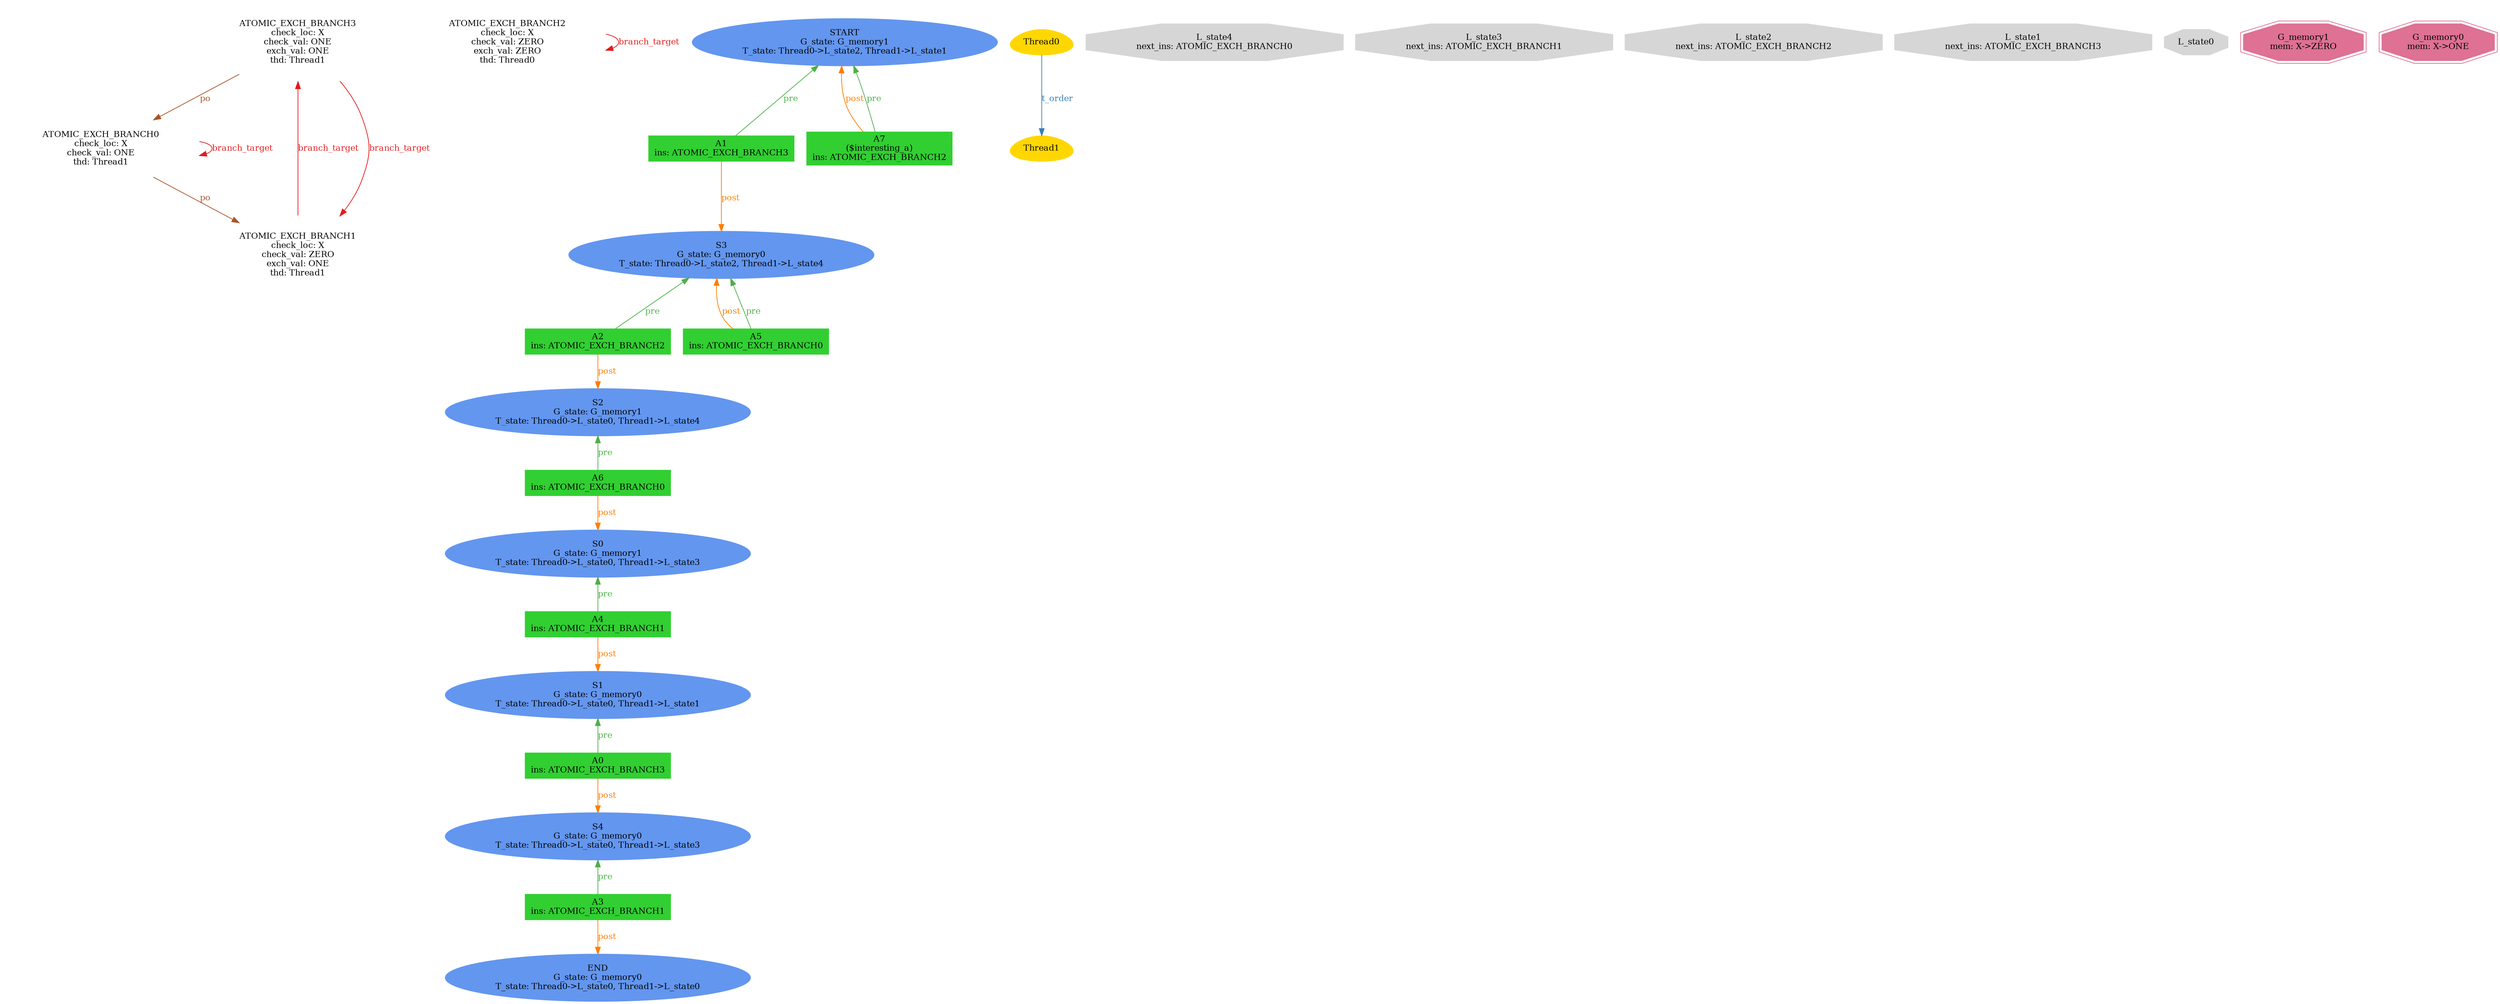 digraph "graph" {
graph [fontsize=12]
node [fontsize=12]
edge [fontsize=12]
rankdir=TB;
"N22" -> "N22" [uuid = "<ATOMIC_EXCH_BRANCH0, ATOMIC_EXCH_BRANCH0>", color = "#e41a1c", fontcolor = "#e41a1c", style = "solid", label = "branch_target", dir = "forward", weight = "1"]
"N25" -> "N21" [uuid = "<ATOMIC_EXCH_BRANCH1, ATOMIC_EXCH_BRANCH3>", color = "#e41a1c", fontcolor = "#e41a1c", style = "solid", label = "branch_target", dir = "back", weight = "1"]
"N19" -> "N19" [uuid = "<ATOMIC_EXCH_BRANCH2, ATOMIC_EXCH_BRANCH2>", color = "#e41a1c", fontcolor = "#e41a1c", style = "solid", label = "branch_target", dir = "forward", weight = "1"]
"N25" -> "N21" [uuid = "<ATOMIC_EXCH_BRANCH3, ATOMIC_EXCH_BRANCH1>", color = "#e41a1c", fontcolor = "#e41a1c", style = "solid", label = "branch_target", dir = "forward", weight = "1"]
"N22" -> "N21" [uuid = "<ATOMIC_EXCH_BRANCH0, ATOMIC_EXCH_BRANCH1>", color = "#a65628", fontcolor = "#a65628", style = "solid", label = "po", dir = "forward", weight = "1"]
"N25" -> "N22" [uuid = "<ATOMIC_EXCH_BRANCH3, ATOMIC_EXCH_BRANCH0>", color = "#a65628", fontcolor = "#a65628", style = "solid", label = "po", dir = "forward", weight = "1"]
"N12" -> "N11" [uuid = "<A0, S4>", color = "#ff7f00", fontcolor = "#ff7f00", style = "solid", label = "post", dir = "forward", weight = "1"]
"N26" -> "N24" [uuid = "<A1, S3>", color = "#ff7f00", fontcolor = "#ff7f00", style = "solid", label = "post", dir = "forward", weight = "1"]
"N18" -> "N17" [uuid = "<A2, S2>", color = "#ff7f00", fontcolor = "#ff7f00", style = "solid", label = "post", dir = "forward", weight = "1"]
"N10" -> "N9" [uuid = "<A3, END>", color = "#ff7f00", fontcolor = "#ff7f00", style = "solid", label = "post", dir = "forward", weight = "1"]
"N14" -> "N13" [uuid = "<A4, S1>", color = "#ff7f00", fontcolor = "#ff7f00", style = "solid", label = "post", dir = "forward", weight = "1"]
"N24" -> "N23" [uuid = "<A5, S3>", color = "#ff7f00", fontcolor = "#ff7f00", style = "solid", label = "post", dir = "back", weight = "1"]
"N16" -> "N15" [uuid = "<A6, S0>", color = "#ff7f00", fontcolor = "#ff7f00", style = "solid", label = "post", dir = "forward", weight = "1"]
"N27" -> "N20" [uuid = "<A7, START>", color = "#ff7f00", fontcolor = "#ff7f00", style = "solid", label = "post", dir = "back", weight = "1"]
"N13" -> "N12" [uuid = "<A0, S1>", color = "#4daf4a", fontcolor = "#4daf4a", style = "solid", label = "pre", dir = "back", weight = "1"]
"N27" -> "N26" [uuid = "<A1, START>", color = "#4daf4a", fontcolor = "#4daf4a", style = "solid", label = "pre", dir = "back", weight = "1"]
"N24" -> "N18" [uuid = "<A2, S3>", color = "#4daf4a", fontcolor = "#4daf4a", style = "solid", label = "pre", dir = "back", weight = "1"]
"N11" -> "N10" [uuid = "<A3, S4>", color = "#4daf4a", fontcolor = "#4daf4a", style = "solid", label = "pre", dir = "back", weight = "1"]
"N15" -> "N14" [uuid = "<A4, S0>", color = "#4daf4a", fontcolor = "#4daf4a", style = "solid", label = "pre", dir = "back", weight = "1"]
"N24" -> "N23" [uuid = "<A5, S3>", color = "#4daf4a", fontcolor = "#4daf4a", style = "solid", label = "pre", dir = "back", weight = "1"]
"N17" -> "N16" [uuid = "<A6, S2>", color = "#4daf4a", fontcolor = "#4daf4a", style = "solid", label = "pre", dir = "back", weight = "1"]
"N27" -> "N20" [uuid = "<A7, START>", color = "#4daf4a", fontcolor = "#4daf4a", style = "solid", label = "pre", dir = "back", weight = "1"]
"N8" -> "N7" [uuid = "<Thread0, Thread1>", color = "#377eb8", fontcolor = "#377eb8", style = "solid", label = "t_order", dir = "forward", weight = "1"]
"N0" [uuid="L_state4", label="L_state4\nnext_ins: ATOMIC_EXCH_BRANCH0", color="#d6d6d6", fontcolor = "#000000", shape = "octagon", style = "filled, solid"]
"N1" [uuid="L_state3", label="L_state3\nnext_ins: ATOMIC_EXCH_BRANCH1", color="#d6d6d6", fontcolor = "#000000", shape = "octagon", style = "filled, solid"]
"N2" [uuid="L_state2", label="L_state2\nnext_ins: ATOMIC_EXCH_BRANCH2", color="#d6d6d6", fontcolor = "#000000", shape = "octagon", style = "filled, solid"]
"N3" [uuid="L_state1", label="L_state1\nnext_ins: ATOMIC_EXCH_BRANCH3", color="#d6d6d6", fontcolor = "#000000", shape = "octagon", style = "filled, solid"]
"N4" [uuid="L_state0", label="L_state0", color="#d6d6d6", fontcolor = "#000000", shape = "octagon", style = "filled, solid"]
"N5" [uuid="G_memory1", label="G_memory1\nmem: X->ZERO", color="#de7194", fontcolor = "#000000", shape = "doubleoctagon", style = "filled, solid"]
"N6" [uuid="G_memory0", label="G_memory0\nmem: X->ONE", color="#de7194", fontcolor = "#000000", shape = "doubleoctagon", style = "filled, solid"]
"N7" [uuid="Thread1", label="Thread1", color="#ffd700", fontcolor = "#000000", shape = "egg", style = "filled, solid"]
"N8" [uuid="Thread0", label="Thread0", color="#ffd700", fontcolor = "#000000", shape = "egg", style = "filled, solid"]
"N9" [uuid="END", label="END\nG_state: G_memory0\nT_state: Thread0->L_state0, Thread1->L_state0", color="#6396ef", fontcolor = "#000000", shape = "ellipse", style = "filled, solid"]
"N10" [uuid="A3", label="A3\nins: ATOMIC_EXCH_BRANCH1", color="#31cf31", fontcolor = "#000000", shape = "box", style = "filled, solid"]
"N11" [uuid="S4", label="S4\nG_state: G_memory0\nT_state: Thread0->L_state0, Thread1->L_state3", color="#6396ef", fontcolor = "#000000", shape = "ellipse", style = "filled, solid"]
"N12" [uuid="A0", label="A0\nins: ATOMIC_EXCH_BRANCH3", color="#31cf31", fontcolor = "#000000", shape = "box", style = "filled, solid"]
"N13" [uuid="S1", label="S1\nG_state: G_memory0\nT_state: Thread0->L_state0, Thread1->L_state1", color="#6396ef", fontcolor = "#000000", shape = "ellipse", style = "filled, solid"]
"N14" [uuid="A4", label="A4\nins: ATOMIC_EXCH_BRANCH1", color="#31cf31", fontcolor = "#000000", shape = "box", style = "filled, solid"]
"N15" [uuid="S0", label="S0\nG_state: G_memory1\nT_state: Thread0->L_state0, Thread1->L_state3", color="#6396ef", fontcolor = "#000000", shape = "ellipse", style = "filled, solid"]
"N16" [uuid="A6", label="A6\nins: ATOMIC_EXCH_BRANCH0", color="#31cf31", fontcolor = "#000000", shape = "box", style = "filled, solid"]
"N17" [uuid="S2", label="S2\nG_state: G_memory1\nT_state: Thread0->L_state0, Thread1->L_state4", color="#6396ef", fontcolor = "#000000", shape = "ellipse", style = "filled, solid"]
"N18" [uuid="A2", label="A2\nins: ATOMIC_EXCH_BRANCH2", color="#31cf31", fontcolor = "#000000", shape = "box", style = "filled, solid"]
"N19" [uuid="ATOMIC_EXCH_BRANCH2", label="ATOMIC_EXCH_BRANCH2\ncheck_loc: X\ncheck_val: ZERO\nexch_val: ZERO\nthd: Thread0", color="#ffffff", fontcolor = "#000000", shape = "octagon", style = "filled, solid"]
"N20" [uuid="A7", label="A7\n($interesting_a)\nins: ATOMIC_EXCH_BRANCH2", color="#31cf31", fontcolor = "#000000", shape = "box", style = "filled, solid"]
"N21" [uuid="ATOMIC_EXCH_BRANCH1", label="ATOMIC_EXCH_BRANCH1\ncheck_loc: X\ncheck_val: ZERO\nexch_val: ONE\nthd: Thread1", color="#ffffff", fontcolor = "#000000", shape = "octagon", style = "filled, solid"]
"N22" [uuid="ATOMIC_EXCH_BRANCH0", label="ATOMIC_EXCH_BRANCH0\ncheck_loc: X\ncheck_val: ONE\nthd: Thread1", color="#ffffff", fontcolor = "#000000", shape = "octagon", style = "filled, solid"]
"N23" [uuid="A5", label="A5\nins: ATOMIC_EXCH_BRANCH0", color="#31cf31", fontcolor = "#000000", shape = "box", style = "filled, solid"]
"N24" [uuid="S3", label="S3\nG_state: G_memory0\nT_state: Thread0->L_state2, Thread1->L_state4", color="#6396ef", fontcolor = "#000000", shape = "ellipse", style = "filled, solid"]
"N25" [uuid="ATOMIC_EXCH_BRANCH3", label="ATOMIC_EXCH_BRANCH3\ncheck_loc: X\ncheck_val: ONE\nexch_val: ONE\nthd: Thread1", color="#ffffff", fontcolor = "#000000", shape = "octagon", style = "filled, solid"]
"N26" [uuid="A1", label="A1\nins: ATOMIC_EXCH_BRANCH3", color="#31cf31", fontcolor = "#000000", shape = "box", style = "filled, solid"]
"N27" [uuid="START", label="START\nG_state: G_memory1\nT_state: Thread0->L_state2, Thread1->L_state1", color="#6396ef", fontcolor = "#000000", shape = "ellipse", style = "filled, solid"]
}
